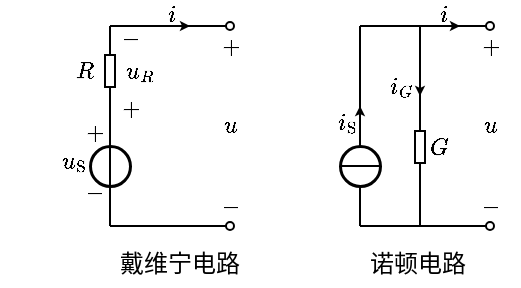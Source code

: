 <mxfile version="17.1.1" type="device"><diagram id="5rbgzLOTwC2UY9oqK9Cq" name="第 1 页"><mxGraphModel dx="942" dy="614" grid="1" gridSize="5" guides="1" tooltips="1" connect="1" arrows="1" fold="1" page="1" pageScale="1" pageWidth="827" pageHeight="1169" math="1" shadow="0"><root><mxCell id="0"/><mxCell id="1" parent="0"/><mxCell id="vnZBPzhVjVgXWo8NbZRj-8" value="$$-$$" style="text;resizable=1;autosize=1;align=center;verticalAlign=middle;points=[];fillColor=none;strokeColor=none;rounded=0;html=1;imageAspect=1;noLabel=0;recursiveResize=1;expand=1;editable=1;movable=1;rotatable=1;deletable=1;connectable=0;comic=0;fontSize=10;" parent="1" vertex="1"><mxGeometry x="64.0" y="312.5" width="15" height="20" as="geometry"/></mxCell><mxCell id="vnZBPzhVjVgXWo8NbZRj-9" value="$$+$$" style="text;html=1;resizable=1;autosize=1;align=center;verticalAlign=middle;points=[];fillColor=none;strokeColor=none;rounded=0;movable=1;rotatable=1;deletable=1;editable=1;connectable=0;fontSize=10;" parent="1" vertex="1"><mxGeometry x="64.0" y="283" width="15" height="20" as="geometry"/></mxCell><mxCell id="vnZBPzhVjVgXWo8NbZRj-10" value="\(u_R\)" style="text;html=1;resizable=1;autosize=1;align=center;verticalAlign=middle;points=[];fillColor=none;strokeColor=none;rounded=0;comic=0;movable=1;rotatable=1;deletable=1;editable=1;connectable=1;fontSize=10;" parent="1" vertex="1"><mxGeometry x="82.5" y="252.5" width="25" height="20" as="geometry"/></mxCell><mxCell id="vnZBPzhVjVgXWo8NbZRj-16" value="$$-$$" style="text;resizable=1;autosize=1;align=center;verticalAlign=middle;points=[];fillColor=none;strokeColor=none;rounded=0;html=1;imageAspect=1;noLabel=0;recursiveResize=1;expand=1;editable=1;movable=1;rotatable=1;deletable=1;connectable=0;comic=0;fontSize=10;" parent="1" vertex="1"><mxGeometry x="82.5" y="241" width="15" height="9" as="geometry"/></mxCell><mxCell id="vnZBPzhVjVgXWo8NbZRj-17" value="$$+$$" style="text;html=1;resizable=1;autosize=1;align=center;verticalAlign=middle;points=[];fillColor=none;strokeColor=none;rounded=0;movable=1;rotatable=1;deletable=1;editable=1;connectable=0;fontSize=10;" parent="1" vertex="1"><mxGeometry x="82.5" y="275" width="15" height="12" as="geometry"/></mxCell><mxCell id="vnZBPzhVjVgXWo8NbZRj-19" value="$$R$$" style="text;html=1;resizable=1;autosize=1;align=center;verticalAlign=middle;points=[];fillColor=none;strokeColor=none;rounded=0;fontSize=10;movable=1;rotatable=1;deletable=1;editable=1;connectable=1;" parent="1" vertex="1"><mxGeometry x="56.5" y="252.5" width="21" height="20" as="geometry"/></mxCell><mxCell id="vnZBPzhVjVgXWo8NbZRj-23" value="" style="endArrow=none;html=1;rounded=0;fontSize=10;startSize=4;endSize=4;entryX=1;entryY=0.5;entryDx=0;entryDy=0;entryPerimeter=0;" parent="1" target="vnZBPzhVjVgXWo8NbZRj-24" edge="1"><mxGeometry width="50" height="50" relative="1" as="geometry"><mxPoint x="80" y="280" as="sourcePoint"/><mxPoint x="354.5" y="190.5" as="targetPoint"/></mxGeometry></mxCell><mxCell id="vnZBPzhVjVgXWo8NbZRj-24" value="" style="pointerEvents=1;verticalLabelPosition=bottom;shadow=0;dashed=0;align=center;html=1;verticalAlign=top;shape=mxgraph.electrical.resistors.resistor_1;fontSize=10;direction=south;" parent="1" vertex="1"><mxGeometry x="77.5" y="250" width="5" height="25" as="geometry"/></mxCell><mxCell id="vnZBPzhVjVgXWo8NbZRj-25" value="" style="endArrow=none;html=1;rounded=0;fontSize=10;startSize=4;endSize=4;exitX=0;exitY=0.5;exitDx=0;exitDy=0;exitPerimeter=0;" parent="1" source="vnZBPzhVjVgXWo8NbZRj-24" edge="1"><mxGeometry width="50" height="50" relative="1" as="geometry"><mxPoint x="302" y="175.5" as="sourcePoint"/><mxPoint x="80" y="240" as="targetPoint"/></mxGeometry></mxCell><mxCell id="vnZBPzhVjVgXWo8NbZRj-27" value="" style="endArrow=oval;html=1;rounded=0;fontSize=10;startSize=4;endSize=4;endFill=0;" parent="1" edge="1"><mxGeometry width="50" height="50" relative="1" as="geometry"><mxPoint x="80" y="240" as="sourcePoint"/><mxPoint x="140" y="240" as="targetPoint"/></mxGeometry></mxCell><mxCell id="vnZBPzhVjVgXWo8NbZRj-28" value="" style="ellipse;whiteSpace=wrap;html=1;aspect=fixed;labelBorderColor=none;fontSize=10;strokeColor=default;strokeWidth=1.5;fillColor=none;" parent="1" vertex="1"><mxGeometry x="70" y="300" width="20" height="20" as="geometry"/></mxCell><mxCell id="vnZBPzhVjVgXWo8NbZRj-29" value="" style="endArrow=none;html=1;rounded=0;fontSize=10;startSize=4;endSize=4;" parent="1" edge="1"><mxGeometry width="50" height="50" relative="1" as="geometry"><mxPoint x="80" y="340" as="sourcePoint"/><mxPoint x="80" y="280" as="targetPoint"/></mxGeometry></mxCell><mxCell id="vnZBPzhVjVgXWo8NbZRj-30" value="" style="endArrow=classic;html=1;rounded=0;fontSize=10;endSize=2;" parent="1" edge="1"><mxGeometry width="50" height="50" relative="1" as="geometry"><mxPoint x="110" y="240" as="sourcePoint"/><mxPoint x="120" y="240" as="targetPoint"/></mxGeometry></mxCell><mxCell id="vnZBPzhVjVgXWo8NbZRj-31" value="$$i$$" style="text;html=1;resizable=1;autosize=1;align=center;verticalAlign=middle;points=[];fillColor=none;strokeColor=none;rounded=0;fontSize=10;movable=1;rotatable=1;deletable=1;editable=1;connectable=1;" parent="1" vertex="1"><mxGeometry x="103" y="228" width="15" height="11" as="geometry"/></mxCell><mxCell id="vnZBPzhVjVgXWo8NbZRj-33" value="" style="endArrow=oval;html=1;rounded=0;fontSize=10;startSize=4;endSize=4;endFill=0;" parent="1" edge="1"><mxGeometry width="50" height="50" relative="1" as="geometry"><mxPoint x="80" y="340" as="sourcePoint"/><mxPoint x="140" y="340" as="targetPoint"/></mxGeometry></mxCell><mxCell id="vnZBPzhVjVgXWo8NbZRj-36" value="\(u_\mathrm{S}\)" style="text;html=1;resizable=1;autosize=1;align=center;verticalAlign=middle;points=[];fillColor=none;strokeColor=none;rounded=0;comic=0;movable=1;rotatable=1;deletable=1;editable=1;connectable=0;fontSize=10;" parent="1" vertex="1"><mxGeometry x="52" y="298" width="20" height="20" as="geometry"/></mxCell><mxCell id="vnZBPzhVjVgXWo8NbZRj-39" value="$$+$$" style="text;html=1;resizable=1;autosize=1;align=center;verticalAlign=middle;points=[];fillColor=none;strokeColor=none;rounded=0;movable=1;rotatable=1;deletable=1;editable=1;connectable=0;fontSize=10;" parent="1" vertex="1"><mxGeometry x="132.0" y="244" width="15" height="12" as="geometry"/></mxCell><mxCell id="vnZBPzhVjVgXWo8NbZRj-40" value="$$-$$" style="text;resizable=1;autosize=1;align=center;verticalAlign=middle;points=[];fillColor=none;strokeColor=none;rounded=0;html=1;imageAspect=1;noLabel=0;recursiveResize=1;expand=1;editable=1;movable=1;rotatable=1;deletable=1;connectable=0;comic=0;fontSize=10;" parent="1" vertex="1"><mxGeometry x="132.0" y="325" width="15" height="9" as="geometry"/></mxCell><mxCell id="vnZBPzhVjVgXWo8NbZRj-41" value="\(u\)" style="text;html=1;resizable=1;autosize=1;align=center;verticalAlign=middle;points=[];fillColor=none;strokeColor=none;rounded=0;comic=0;movable=1;rotatable=1;deletable=1;editable=1;connectable=1;fontSize=10;" parent="1" vertex="1"><mxGeometry x="124.5" y="280" width="30" height="20" as="geometry"/></mxCell><mxCell id="vnZBPzhVjVgXWo8NbZRj-44" value="戴维宁电路" style="text;whiteSpace=wrap;html=1;fontFamily=Helvetica;" parent="1" vertex="1"><mxGeometry x="82.5" y="345" width="65" height="25" as="geometry"/></mxCell><mxCell id="vnZBPzhVjVgXWo8NbZRj-47" value="\(i_G\)" style="text;html=1;resizable=1;autosize=1;align=center;verticalAlign=middle;points=[];fillColor=none;strokeColor=none;rounded=0;comic=0;movable=1;rotatable=1;deletable=1;editable=1;connectable=1;fontSize=10;" parent="1" vertex="1"><mxGeometry x="217.5" y="260" width="15" height="20" as="geometry"/></mxCell><mxCell id="vnZBPzhVjVgXWo8NbZRj-50" value="$$G$$" style="text;html=1;resizable=1;autosize=1;align=center;verticalAlign=middle;points=[];fillColor=none;strokeColor=none;rounded=0;fontSize=10;movable=1;rotatable=1;deletable=1;editable=1;connectable=1;" parent="1" vertex="1"><mxGeometry x="221.5" y="290.5" width="45" height="20" as="geometry"/></mxCell><mxCell id="vnZBPzhVjVgXWo8NbZRj-51" value="" style="endArrow=none;html=1;rounded=0;fontSize=10;startSize=4;endSize=4;entryX=1;entryY=0.5;entryDx=0;entryDy=0;entryPerimeter=0;" parent="1" target="vnZBPzhVjVgXWo8NbZRj-52" edge="1"><mxGeometry width="50" height="50" relative="1" as="geometry"><mxPoint x="235" y="340" as="sourcePoint"/><mxPoint x="479.5" y="190.5" as="targetPoint"/></mxGeometry></mxCell><mxCell id="vnZBPzhVjVgXWo8NbZRj-52" value="" style="pointerEvents=1;verticalLabelPosition=bottom;shadow=0;dashed=0;align=center;html=1;verticalAlign=top;shape=mxgraph.electrical.resistors.resistor_1;fontSize=10;direction=south;" parent="1" vertex="1"><mxGeometry x="232.5" y="288" width="5" height="25" as="geometry"/></mxCell><mxCell id="vnZBPzhVjVgXWo8NbZRj-53" value="" style="endArrow=none;html=1;rounded=0;fontSize=10;startSize=4;endSize=4;exitX=0;exitY=0.5;exitDx=0;exitDy=0;exitPerimeter=0;" parent="1" source="vnZBPzhVjVgXWo8NbZRj-52" edge="1"><mxGeometry width="50" height="50" relative="1" as="geometry"><mxPoint x="427" y="175.5" as="sourcePoint"/><mxPoint x="235" y="240" as="targetPoint"/></mxGeometry></mxCell><mxCell id="vnZBPzhVjVgXWo8NbZRj-54" value="" style="endArrow=oval;html=1;rounded=0;fontSize=10;startSize=4;endSize=4;endFill=0;" parent="1" edge="1"><mxGeometry width="50" height="50" relative="1" as="geometry"><mxPoint x="205" y="240" as="sourcePoint"/><mxPoint x="270" y="240" as="targetPoint"/></mxGeometry></mxCell><mxCell id="vnZBPzhVjVgXWo8NbZRj-55" value="" style="ellipse;whiteSpace=wrap;html=1;aspect=fixed;labelBorderColor=none;fontSize=10;strokeColor=default;strokeWidth=1.5;fillColor=none;connectable=0;" parent="1" vertex="1"><mxGeometry x="195" y="300" width="20" height="20" as="geometry"/></mxCell><mxCell id="vnZBPzhVjVgXWo8NbZRj-56" value="" style="endArrow=none;html=1;rounded=0;fontSize=10;startSize=4;endSize=4;" parent="1" edge="1"><mxGeometry width="50" height="50" relative="1" as="geometry"><mxPoint x="205" y="340" as="sourcePoint"/><mxPoint x="205" y="320" as="targetPoint"/></mxGeometry></mxCell><mxCell id="vnZBPzhVjVgXWo8NbZRj-57" value="" style="endArrow=classic;html=1;rounded=0;fontSize=10;endSize=2;" parent="1" edge="1"><mxGeometry width="50" height="50" relative="1" as="geometry"><mxPoint x="245" y="240" as="sourcePoint"/><mxPoint x="255" y="240" as="targetPoint"/></mxGeometry></mxCell><mxCell id="vnZBPzhVjVgXWo8NbZRj-58" value="$$i$$" style="text;html=1;resizable=1;autosize=1;align=center;verticalAlign=middle;points=[];fillColor=none;strokeColor=none;rounded=0;fontSize=10;movable=1;rotatable=1;deletable=1;editable=1;connectable=0;" parent="1" vertex="1"><mxGeometry x="239.5" y="228" width="15" height="11" as="geometry"/></mxCell><mxCell id="vnZBPzhVjVgXWo8NbZRj-59" value="" style="endArrow=oval;html=1;rounded=0;fontSize=10;startSize=4;endSize=4;endFill=0;" parent="1" edge="1"><mxGeometry width="50" height="50" relative="1" as="geometry"><mxPoint x="205" y="340" as="sourcePoint"/><mxPoint x="270" y="340" as="targetPoint"/></mxGeometry></mxCell><mxCell id="vnZBPzhVjVgXWo8NbZRj-60" value="\(i_\mathrm{S}\)" style="text;html=1;resizable=1;autosize=1;align=center;verticalAlign=middle;points=[];fillColor=none;strokeColor=none;rounded=0;comic=0;movable=1;rotatable=1;deletable=1;editable=1;connectable=0;fontSize=10;" parent="1" vertex="1"><mxGeometry x="190" y="278" width="15" height="20" as="geometry"/></mxCell><mxCell id="vnZBPzhVjVgXWo8NbZRj-61" value="$$+$$" style="text;html=1;resizable=1;autosize=1;align=center;verticalAlign=middle;points=[];fillColor=none;strokeColor=none;rounded=0;movable=1;rotatable=1;deletable=1;editable=1;connectable=0;fontSize=10;" parent="1" vertex="1"><mxGeometry x="262" y="244" width="15" height="12" as="geometry"/></mxCell><mxCell id="vnZBPzhVjVgXWo8NbZRj-62" value="$$-$$" style="text;resizable=1;autosize=1;align=center;verticalAlign=middle;points=[];fillColor=none;strokeColor=none;rounded=0;html=1;imageAspect=1;noLabel=0;recursiveResize=1;expand=1;editable=1;movable=1;rotatable=1;deletable=1;connectable=0;comic=0;fontSize=10;" parent="1" vertex="1"><mxGeometry x="262" y="325" width="15" height="9" as="geometry"/></mxCell><mxCell id="vnZBPzhVjVgXWo8NbZRj-63" value="\(u\)" style="text;html=1;resizable=1;autosize=1;align=center;verticalAlign=middle;points=[];fillColor=none;strokeColor=none;rounded=0;comic=0;movable=1;rotatable=1;deletable=1;editable=1;connectable=1;fontSize=10;" parent="1" vertex="1"><mxGeometry x="254.5" y="280" width="30" height="20" as="geometry"/></mxCell><mxCell id="vnZBPzhVjVgXWo8NbZRj-64" value="诺顿电路" style="text;whiteSpace=wrap;html=1;fontFamily=Helvetica;" parent="1" vertex="1"><mxGeometry x="207.5" y="345" width="65" height="25" as="geometry"/></mxCell><mxCell id="vnZBPzhVjVgXWo8NbZRj-65" value="" style="endArrow=classic;html=1;rounded=0;fontSize=10;endSize=2;" parent="1" edge="1"><mxGeometry width="50" height="50" relative="1" as="geometry"><mxPoint x="235" y="265" as="sourcePoint"/><mxPoint x="235" y="275" as="targetPoint"/></mxGeometry></mxCell><mxCell id="vnZBPzhVjVgXWo8NbZRj-66" value="" style="endArrow=none;html=1;rounded=0;fontFamily=Helvetica;" parent="1" edge="1"><mxGeometry width="50" height="50" relative="1" as="geometry"><mxPoint x="205" y="240" as="sourcePoint"/><mxPoint x="205" y="300" as="targetPoint"/></mxGeometry></mxCell><mxCell id="vnZBPzhVjVgXWo8NbZRj-67" value="" style="endArrow=none;html=1;rounded=0;fontFamily=Helvetica;" parent="1" edge="1"><mxGeometry width="50" height="50" relative="1" as="geometry"><mxPoint x="195" y="310" as="sourcePoint"/><mxPoint x="215" y="310" as="targetPoint"/></mxGeometry></mxCell><mxCell id="vnZBPzhVjVgXWo8NbZRj-69" value="" style="endArrow=classic;html=1;rounded=0;fontSize=10;endSize=2;" parent="1" edge="1"><mxGeometry width="50" height="50" relative="1" as="geometry"><mxPoint x="205" y="290" as="sourcePoint"/><mxPoint x="205" y="280" as="targetPoint"/></mxGeometry></mxCell></root></mxGraphModel></diagram></mxfile>